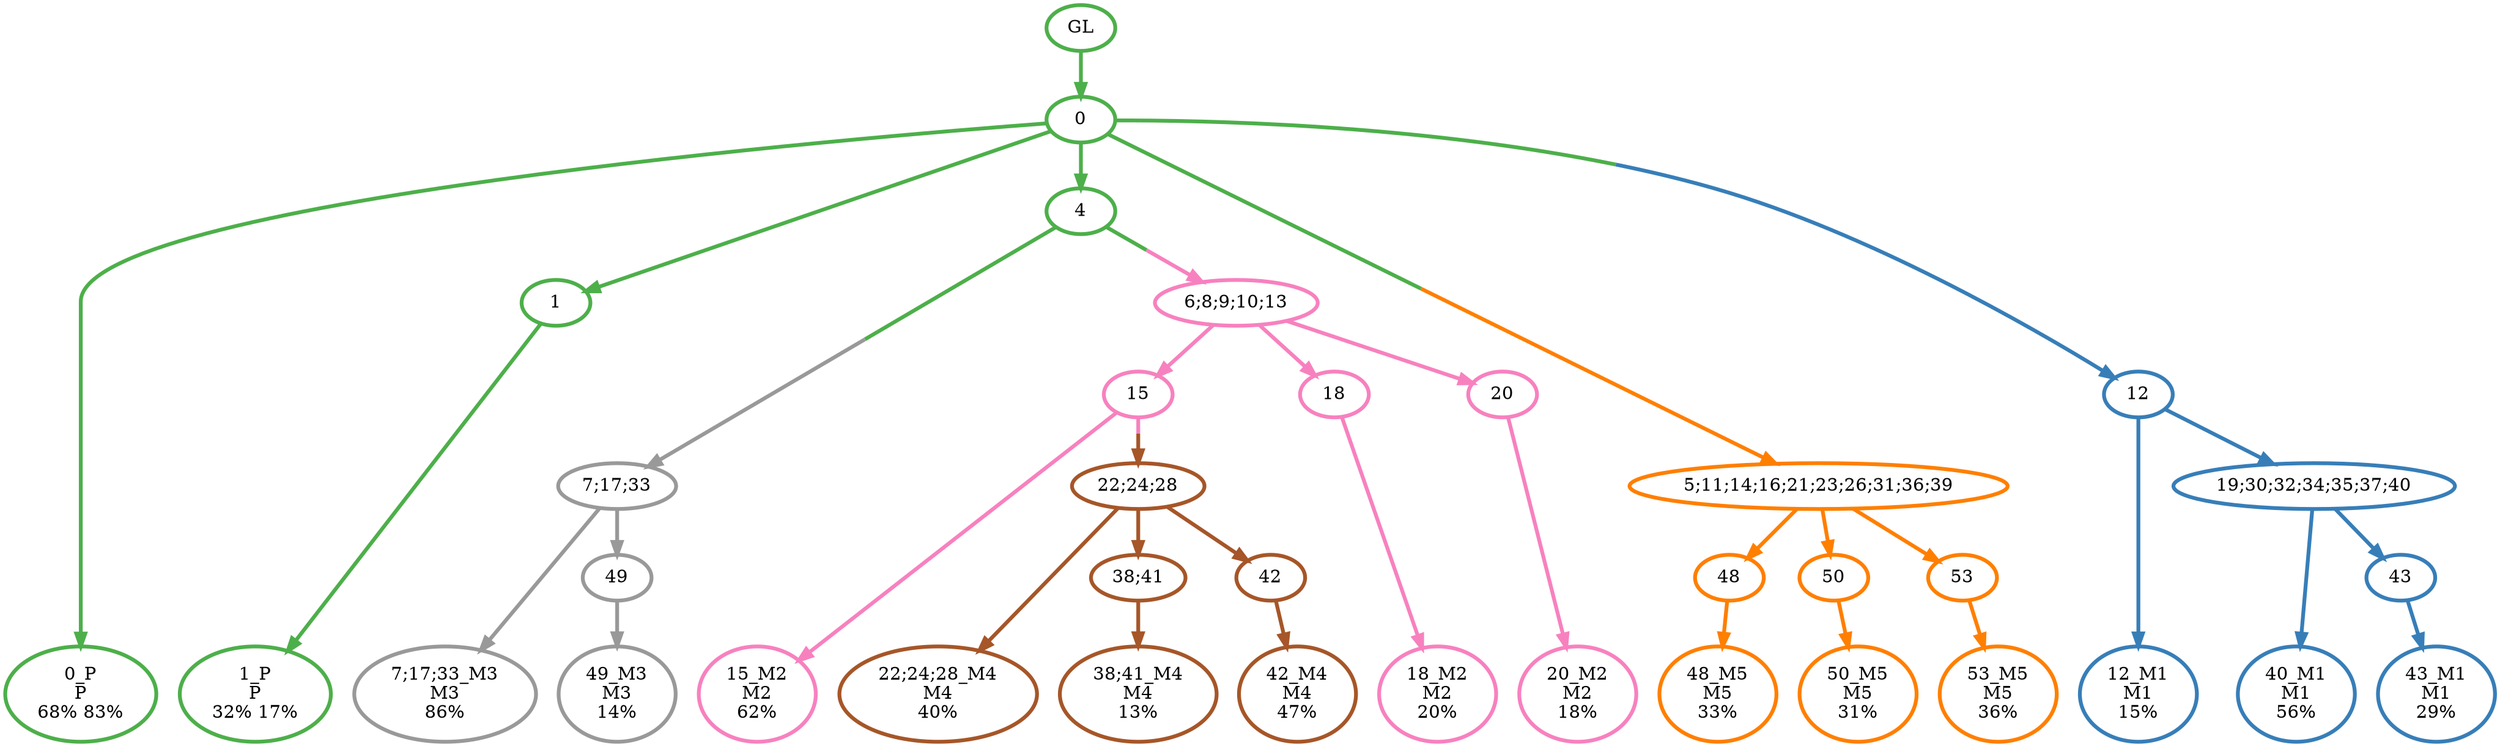 digraph T {
	{
		rank=same
		33 [penwidth=3,colorscheme=set19,color=3,label="0_P\nP\n68% 83%"]
		31 [penwidth=3,colorscheme=set19,color=3,label="1_P\nP\n32% 17%"]
		30 [penwidth=3,colorscheme=set19,color=2,label="12_M1\nM1\n15%"]
		28 [penwidth=3,colorscheme=set19,color=2,label="40_M1\nM1\n56%"]
		26 [penwidth=3,colorscheme=set19,color=2,label="43_M1\nM1\n29%"]
		23 [penwidth=3,colorscheme=set19,color=8,label="15_M2\nM2\n62%"]
		21 [penwidth=3,colorscheme=set19,color=8,label="18_M2\nM2\n20%"]
		19 [penwidth=3,colorscheme=set19,color=8,label="20_M2\nM2\n18%"]
		18 [penwidth=3,colorscheme=set19,color=9,label="7;17;33_M3\nM3\n86%"]
		16 [penwidth=3,colorscheme=set19,color=9,label="49_M3\nM3\n14%"]
		15 [penwidth=3,colorscheme=set19,color=7,label="22;24;28_M4\nM4\n40%"]
		13 [penwidth=3,colorscheme=set19,color=7,label="38;41_M4\nM4\n13%"]
		11 [penwidth=3,colorscheme=set19,color=7,label="42_M4\nM4\n47%"]
		9 [penwidth=3,colorscheme=set19,color=5,label="48_M5\nM5\n33%"]
		7 [penwidth=3,colorscheme=set19,color=5,label="50_M5\nM5\n31%"]
		5 [penwidth=3,colorscheme=set19,color=5,label="53_M5\nM5\n36%"]
	}
	35 [penwidth=3,colorscheme=set19,color=3,label="GL"]
	34 [penwidth=3,colorscheme=set19,color=3,label="0"]
	32 [penwidth=3,colorscheme=set19,color=3,label="1"]
	29 [penwidth=3,colorscheme=set19,color=2,label="19;30;32;34;35;37;40"]
	27 [penwidth=3,colorscheme=set19,color=2,label="43"]
	25 [penwidth=3,colorscheme=set19,color=3,label="4"]
	24 [penwidth=3,colorscheme=set19,color=8,label="15"]
	22 [penwidth=3,colorscheme=set19,color=8,label="18"]
	20 [penwidth=3,colorscheme=set19,color=8,label="20"]
	17 [penwidth=3,colorscheme=set19,color=9,label="49"]
	14 [penwidth=3,colorscheme=set19,color=7,label="38;41"]
	12 [penwidth=3,colorscheme=set19,color=7,label="42"]
	10 [penwidth=3,colorscheme=set19,color=5,label="48"]
	8 [penwidth=3,colorscheme=set19,color=5,label="50"]
	6 [penwidth=3,colorscheme=set19,color=5,label="53"]
	4 [penwidth=3,colorscheme=set19,color=7,label="22;24;28"]
	3 [penwidth=3,colorscheme=set19,color=5,label="5;11;14;16;21;23;26;31;36;39"]
	2 [penwidth=3,colorscheme=set19,color=9,label="7;17;33"]
	1 [penwidth=3,colorscheme=set19,color=8,label="6;8;9;10;13"]
	0 [penwidth=3,colorscheme=set19,color=2,label="12"]
	35 -> 34 [penwidth=3,colorscheme=set19,color=3]
	34 -> 33 [penwidth=3,colorscheme=set19,color=3]
	34 -> 32 [penwidth=3,colorscheme=set19,color=3]
	34 -> 25 [penwidth=3,colorscheme=set19,color=3]
	34 -> 3 [penwidth=3,colorscheme=set19,color="3;0.5:5"]
	34 -> 0 [penwidth=3,colorscheme=set19,color="3;0.5:2"]
	32 -> 31 [penwidth=3,colorscheme=set19,color=3]
	29 -> 28 [penwidth=3,colorscheme=set19,color=2]
	29 -> 27 [penwidth=3,colorscheme=set19,color=2]
	27 -> 26 [penwidth=3,colorscheme=set19,color=2]
	25 -> 2 [penwidth=3,colorscheme=set19,color="3;0.5:9"]
	25 -> 1 [penwidth=3,colorscheme=set19,color="3;0.5:8"]
	24 -> 23 [penwidth=3,colorscheme=set19,color=8]
	24 -> 4 [penwidth=3,colorscheme=set19,color="8;0.5:7"]
	22 -> 21 [penwidth=3,colorscheme=set19,color=8]
	20 -> 19 [penwidth=3,colorscheme=set19,color=8]
	17 -> 16 [penwidth=3,colorscheme=set19,color=9]
	14 -> 13 [penwidth=3,colorscheme=set19,color=7]
	12 -> 11 [penwidth=3,colorscheme=set19,color=7]
	10 -> 9 [penwidth=3,colorscheme=set19,color=5]
	8 -> 7 [penwidth=3,colorscheme=set19,color=5]
	6 -> 5 [penwidth=3,colorscheme=set19,color=5]
	4 -> 15 [penwidth=3,colorscheme=set19,color=7]
	4 -> 14 [penwidth=3,colorscheme=set19,color=7]
	4 -> 12 [penwidth=3,colorscheme=set19,color=7]
	3 -> 10 [penwidth=3,colorscheme=set19,color=5]
	3 -> 8 [penwidth=3,colorscheme=set19,color=5]
	3 -> 6 [penwidth=3,colorscheme=set19,color=5]
	2 -> 18 [penwidth=3,colorscheme=set19,color=9]
	2 -> 17 [penwidth=3,colorscheme=set19,color=9]
	1 -> 24 [penwidth=3,colorscheme=set19,color=8]
	1 -> 22 [penwidth=3,colorscheme=set19,color=8]
	1 -> 20 [penwidth=3,colorscheme=set19,color=8]
	0 -> 30 [penwidth=3,colorscheme=set19,color=2]
	0 -> 29 [penwidth=3,colorscheme=set19,color=2]
}
